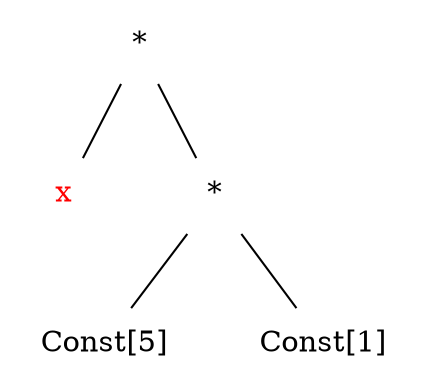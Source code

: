 graph computation_graph {
edge [dir=none];
node [shape=none];
node19 [label=< <font color="black">*</font> >];
x [label=< <font color="red">x</font> >];
node19 -- x;
node20 [label=< <font color="black">*</font> >];
node21 [label=< <font color="black">Const[5]</font> >];
node20 -- node21;
node22 [label=< <font color="black">Const[1]</font> >];
node20 -- node22;
node19 -- node20;
}
